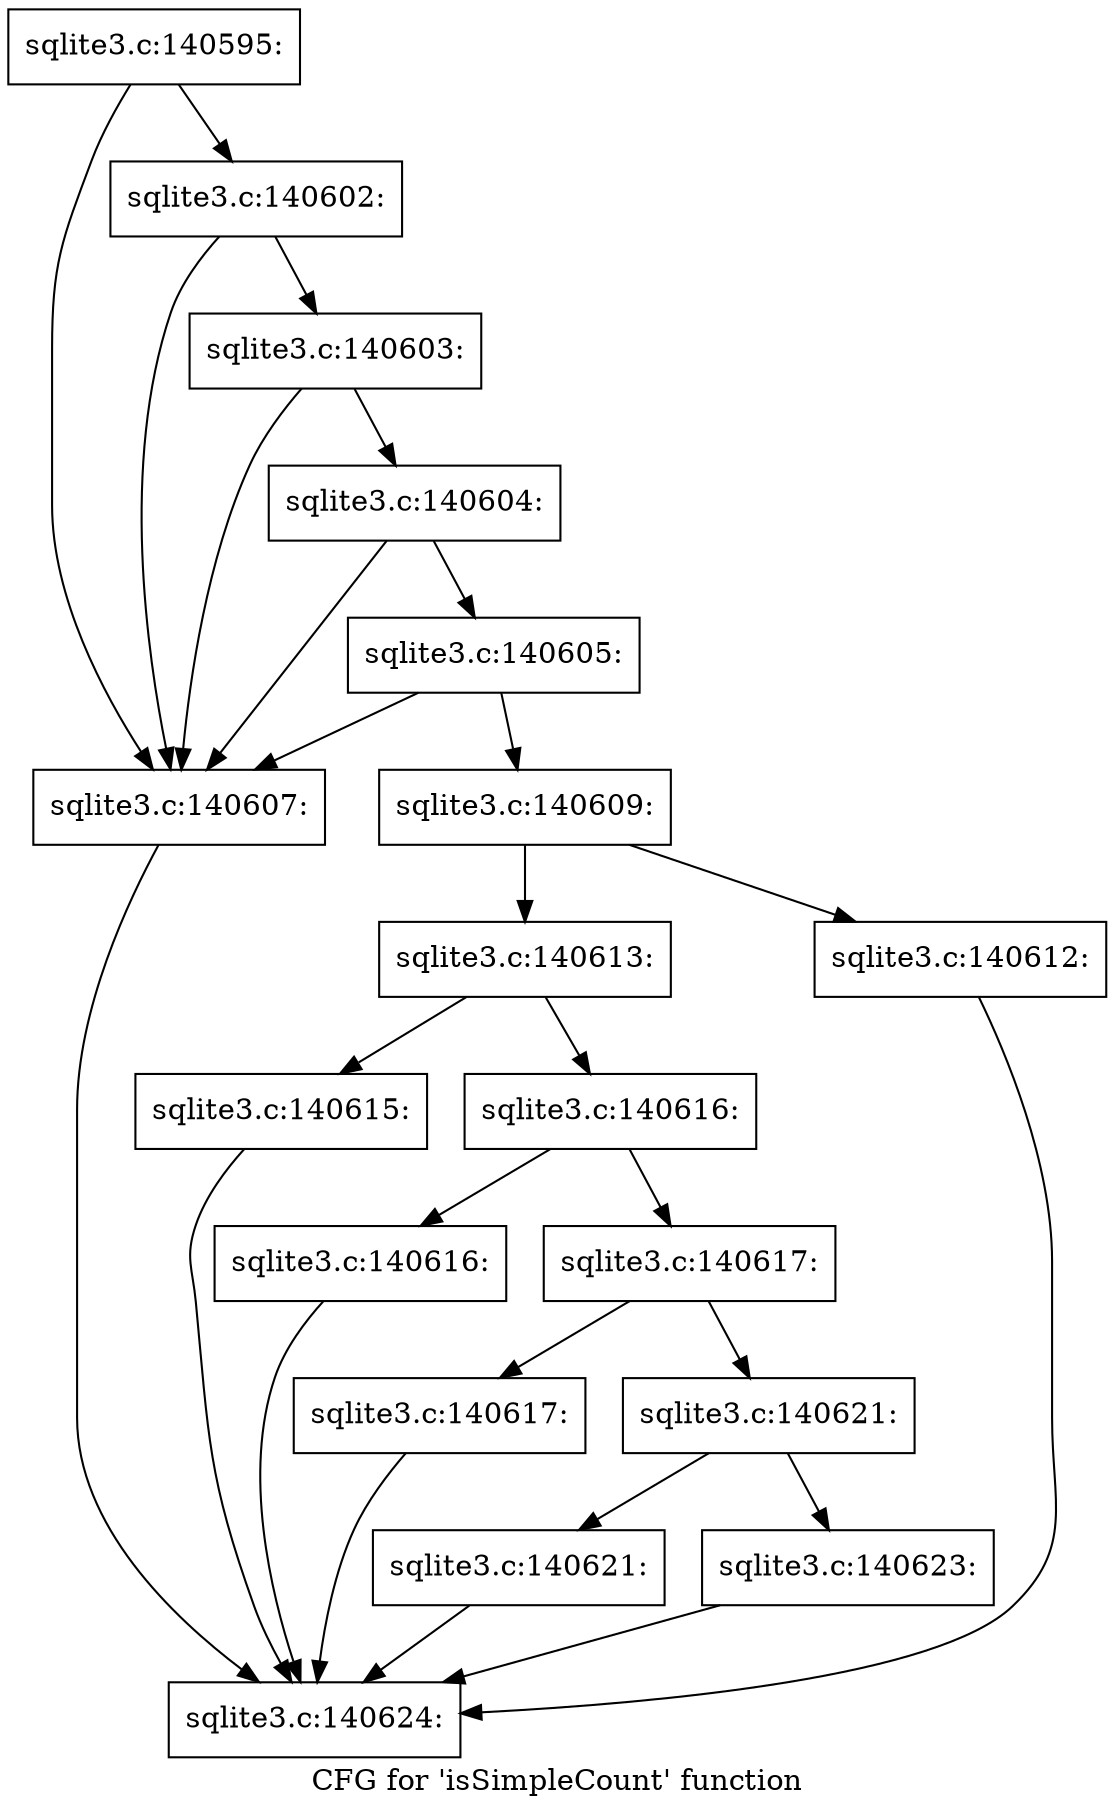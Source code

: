 digraph "CFG for 'isSimpleCount' function" {
	label="CFG for 'isSimpleCount' function";

	Node0x55c0f9c57ca0 [shape=record,label="{sqlite3.c:140595:}"];
	Node0x55c0f9c57ca0 -> Node0x55c0f9c5c770;
	Node0x55c0f9c57ca0 -> Node0x55c0f9c5c990;
	Node0x55c0f9c5c990 [shape=record,label="{sqlite3.c:140602:}"];
	Node0x55c0f9c5c990 -> Node0x55c0f9c5c770;
	Node0x55c0f9c5c990 -> Node0x55c0f9c5c910;
	Node0x55c0f9c5c910 [shape=record,label="{sqlite3.c:140603:}"];
	Node0x55c0f9c5c910 -> Node0x55c0f9c5c770;
	Node0x55c0f9c5c910 -> Node0x55c0f9c5c890;
	Node0x55c0f9c5c890 [shape=record,label="{sqlite3.c:140604:}"];
	Node0x55c0f9c5c890 -> Node0x55c0f9c5c770;
	Node0x55c0f9c5c890 -> Node0x55c0f9c5c810;
	Node0x55c0f9c5c810 [shape=record,label="{sqlite3.c:140605:}"];
	Node0x55c0f9c5c810 -> Node0x55c0f9c5c770;
	Node0x55c0f9c5c810 -> Node0x55c0f9c5c7c0;
	Node0x55c0f9c5c770 [shape=record,label="{sqlite3.c:140607:}"];
	Node0x55c0f9c5c770 -> Node0x55c0f9c57e20;
	Node0x55c0f9c5c7c0 [shape=record,label="{sqlite3.c:140609:}"];
	Node0x55c0f9c5c7c0 -> Node0x55c0f9c5eae0;
	Node0x55c0f9c5c7c0 -> Node0x55c0f9c5ea90;
	Node0x55c0f9c5ea90 [shape=record,label="{sqlite3.c:140612:}"];
	Node0x55c0f9c5ea90 -> Node0x55c0f9c57e20;
	Node0x55c0f9c5eae0 [shape=record,label="{sqlite3.c:140613:}"];
	Node0x55c0f9c5eae0 -> Node0x55c0f9c5f740;
	Node0x55c0f9c5eae0 -> Node0x55c0f9c5f790;
	Node0x55c0f9c5f740 [shape=record,label="{sqlite3.c:140615:}"];
	Node0x55c0f9c5f740 -> Node0x55c0f9c57e20;
	Node0x55c0f9c5f790 [shape=record,label="{sqlite3.c:140616:}"];
	Node0x55c0f9c5f790 -> Node0x55c0f9c5fe20;
	Node0x55c0f9c5f790 -> Node0x55c0f9c5fe70;
	Node0x55c0f9c5fe20 [shape=record,label="{sqlite3.c:140616:}"];
	Node0x55c0f9c5fe20 -> Node0x55c0f9c57e20;
	Node0x55c0f9c5fe70 [shape=record,label="{sqlite3.c:140617:}"];
	Node0x55c0f9c5fe70 -> Node0x55c0f9c60500;
	Node0x55c0f9c5fe70 -> Node0x55c0f9c60550;
	Node0x55c0f9c60500 [shape=record,label="{sqlite3.c:140617:}"];
	Node0x55c0f9c60500 -> Node0x55c0f9c57e20;
	Node0x55c0f9c60550 [shape=record,label="{sqlite3.c:140621:}"];
	Node0x55c0f9c60550 -> Node0x55c0f9c61050;
	Node0x55c0f9c60550 -> Node0x55c0f9c610a0;
	Node0x55c0f9c61050 [shape=record,label="{sqlite3.c:140621:}"];
	Node0x55c0f9c61050 -> Node0x55c0f9c57e20;
	Node0x55c0f9c610a0 [shape=record,label="{sqlite3.c:140623:}"];
	Node0x55c0f9c610a0 -> Node0x55c0f9c57e20;
	Node0x55c0f9c57e20 [shape=record,label="{sqlite3.c:140624:}"];
}
